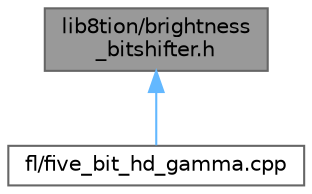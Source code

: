 digraph "lib8tion/brightness_bitshifter.h"
{
 // INTERACTIVE_SVG=YES
 // LATEX_PDF_SIZE
  bgcolor="transparent";
  edge [fontname=Helvetica,fontsize=10,labelfontname=Helvetica,labelfontsize=10];
  node [fontname=Helvetica,fontsize=10,shape=box,height=0.2,width=0.4];
  Node1 [id="Node000001",label="lib8tion/brightness\l_bitshifter.h",height=0.2,width=0.4,color="gray40", fillcolor="grey60", style="filled", fontcolor="black",tooltip="Defines brightness bitshifting functions."];
  Node1 -> Node2 [id="edge1_Node000001_Node000002",dir="back",color="steelblue1",style="solid",tooltip=" "];
  Node2 [id="Node000002",label="fl/five_bit_hd_gamma.cpp",height=0.2,width=0.4,color="grey40", fillcolor="white", style="filled",URL="$dd/d05/five__bit__hd__gamma_8cpp.html",tooltip="Defines functions for five-bit gamma correction."];
}
